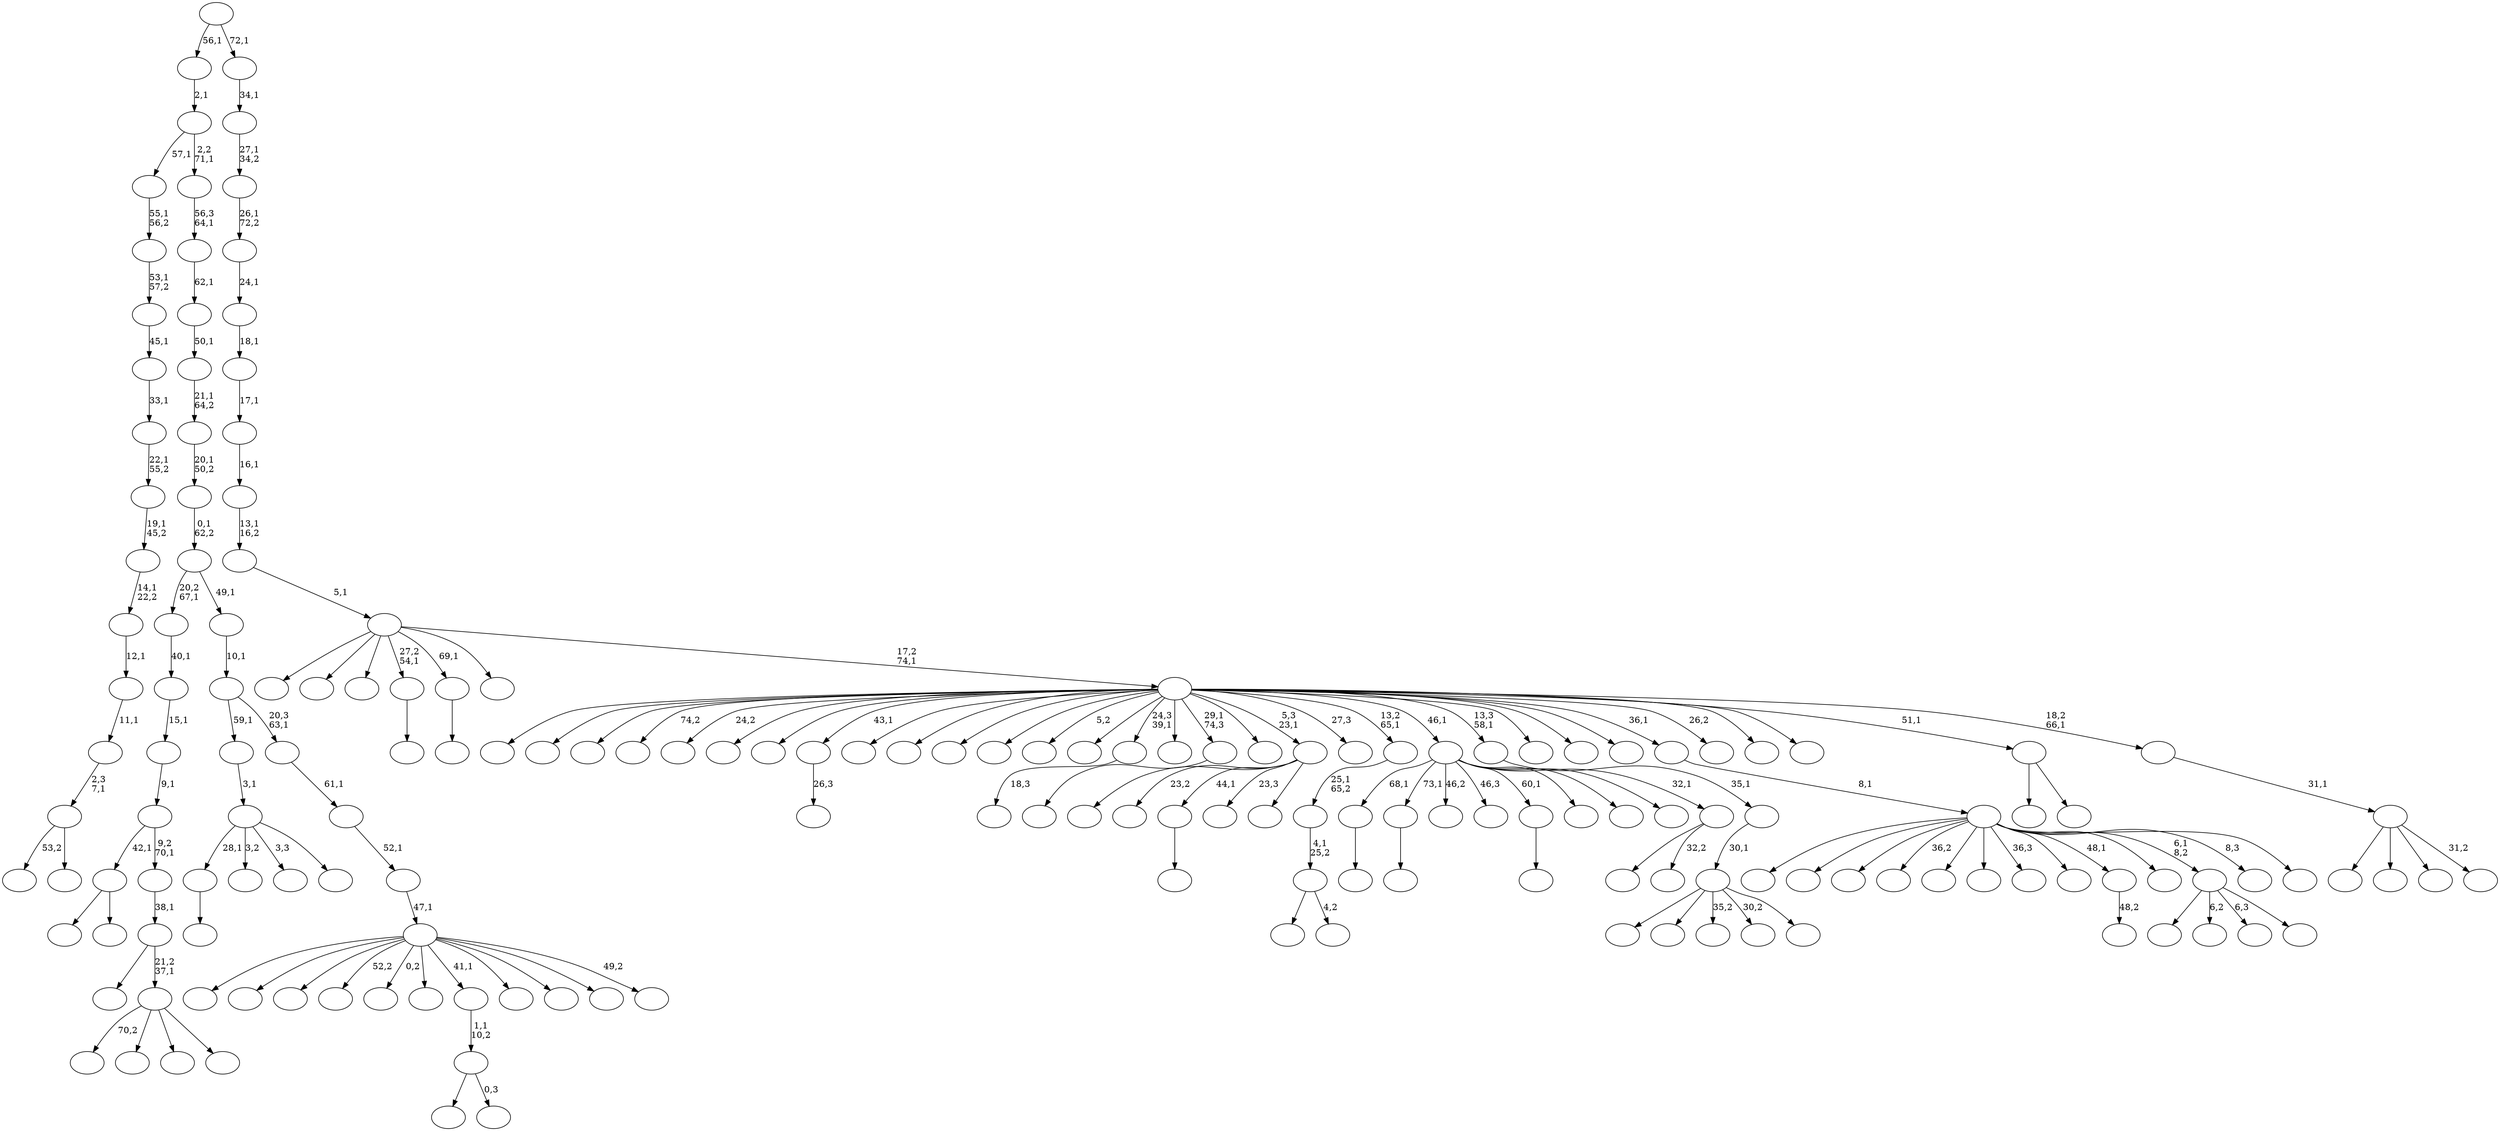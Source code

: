 digraph T {
	175 [label=""]
	174 [label=""]
	173 [label=""]
	172 [label=""]
	171 [label=""]
	170 [label=""]
	169 [label=""]
	168 [label=""]
	167 [label=""]
	166 [label=""]
	165 [label=""]
	164 [label=""]
	163 [label=""]
	162 [label=""]
	161 [label=""]
	160 [label=""]
	159 [label=""]
	158 [label=""]
	157 [label=""]
	156 [label=""]
	155 [label=""]
	154 [label=""]
	153 [label=""]
	152 [label=""]
	151 [label=""]
	150 [label=""]
	149 [label=""]
	148 [label=""]
	147 [label=""]
	146 [label=""]
	145 [label=""]
	144 [label=""]
	143 [label=""]
	142 [label=""]
	141 [label=""]
	140 [label=""]
	139 [label=""]
	138 [label=""]
	137 [label=""]
	136 [label=""]
	135 [label=""]
	134 [label=""]
	133 [label=""]
	132 [label=""]
	131 [label=""]
	130 [label=""]
	129 [label=""]
	128 [label=""]
	127 [label=""]
	126 [label=""]
	125 [label=""]
	124 [label=""]
	123 [label=""]
	122 [label=""]
	121 [label=""]
	120 [label=""]
	119 [label=""]
	118 [label=""]
	117 [label=""]
	116 [label=""]
	115 [label=""]
	114 [label=""]
	113 [label=""]
	112 [label=""]
	111 [label=""]
	110 [label=""]
	109 [label=""]
	108 [label=""]
	107 [label=""]
	106 [label=""]
	105 [label=""]
	104 [label=""]
	103 [label=""]
	102 [label=""]
	101 [label=""]
	100 [label=""]
	99 [label=""]
	98 [label=""]
	97 [label=""]
	96 [label=""]
	95 [label=""]
	94 [label=""]
	93 [label=""]
	92 [label=""]
	91 [label=""]
	90 [label=""]
	89 [label=""]
	88 [label=""]
	87 [label=""]
	86 [label=""]
	85 [label=""]
	84 [label=""]
	83 [label=""]
	82 [label=""]
	81 [label=""]
	80 [label=""]
	79 [label=""]
	78 [label=""]
	77 [label=""]
	76 [label=""]
	75 [label=""]
	74 [label=""]
	73 [label=""]
	72 [label=""]
	71 [label=""]
	70 [label=""]
	69 [label=""]
	68 [label=""]
	67 [label=""]
	66 [label=""]
	65 [label=""]
	64 [label=""]
	63 [label=""]
	62 [label=""]
	61 [label=""]
	60 [label=""]
	59 [label=""]
	58 [label=""]
	57 [label=""]
	56 [label=""]
	55 [label=""]
	54 [label=""]
	53 [label=""]
	52 [label=""]
	51 [label=""]
	50 [label=""]
	49 [label=""]
	48 [label=""]
	47 [label=""]
	46 [label=""]
	45 [label=""]
	44 [label=""]
	43 [label=""]
	42 [label=""]
	41 [label=""]
	40 [label=""]
	39 [label=""]
	38 [label=""]
	37 [label=""]
	36 [label=""]
	35 [label=""]
	34 [label=""]
	33 [label=""]
	32 [label=""]
	31 [label=""]
	30 [label=""]
	29 [label=""]
	28 [label=""]
	27 [label=""]
	26 [label=""]
	25 [label=""]
	24 [label=""]
	23 [label=""]
	22 [label=""]
	21 [label=""]
	20 [label=""]
	19 [label=""]
	18 [label=""]
	17 [label=""]
	16 [label=""]
	15 [label=""]
	14 [label=""]
	13 [label=""]
	12 [label=""]
	11 [label=""]
	10 [label=""]
	9 [label=""]
	8 [label=""]
	7 [label=""]
	6 [label=""]
	5 [label=""]
	4 [label=""]
	3 [label=""]
	2 [label=""]
	1 [label=""]
	0 [label=""]
	170 -> 171 [label=""]
	166 -> 175 [label=""]
	166 -> 167 [label=""]
	160 -> 161 [label=""]
	153 -> 154 [label="26,3"]
	144 -> 145 [label=""]
	139 -> 168 [label="53,2"]
	139 -> 140 [label=""]
	138 -> 139 [label="2,3\n7,1"]
	137 -> 138 [label="11,1"]
	136 -> 137 [label="12,1"]
	135 -> 136 [label="14,1\n22,2"]
	134 -> 135 [label="19,1\n45,2"]
	133 -> 134 [label="22,1\n55,2"]
	132 -> 133 [label="33,1"]
	131 -> 132 [label="45,1"]
	130 -> 131 [label="53,1\n57,2"]
	129 -> 130 [label="55,1\n56,2"]
	118 -> 119 [label=""]
	110 -> 111 [label=""]
	103 -> 104 [label="18,3"]
	99 -> 100 [label=""]
	97 -> 98 [label="48,2"]
	90 -> 91 [label=""]
	87 -> 88 [label=""]
	84 -> 127 [label=""]
	84 -> 85 [label="0,3"]
	83 -> 84 [label="1,1\n10,2"]
	78 -> 170 [label="28,1"]
	78 -> 169 [label="3,2"]
	78 -> 102 [label="3,3"]
	78 -> 79 [label=""]
	77 -> 78 [label="3,1"]
	71 -> 124 [label=""]
	71 -> 80 [label="6,2"]
	71 -> 73 [label="6,3"]
	71 -> 72 [label=""]
	69 -> 162 [label=""]
	69 -> 114 [label="23,2"]
	69 -> 90 [label="44,1"]
	69 -> 76 [label="23,3"]
	69 -> 70 [label=""]
	65 -> 163 [label=""]
	65 -> 66 [label="4,2"]
	64 -> 65 [label="4,1\n25,2"]
	63 -> 64 [label="25,1\n65,2"]
	61 -> 125 [label=""]
	61 -> 62 [label="32,2"]
	60 -> 160 [label="68,1"]
	60 -> 144 [label="73,1"]
	60 -> 116 [label="46,2"]
	60 -> 108 [label="46,3"]
	60 -> 99 [label="60,1"]
	60 -> 95 [label=""]
	60 -> 92 [label=""]
	60 -> 74 [label=""]
	60 -> 61 [label="32,1"]
	57 -> 174 [label=""]
	57 -> 128 [label=""]
	57 -> 115 [label="35,2"]
	57 -> 93 [label="30,2"]
	57 -> 58 [label=""]
	56 -> 57 [label="30,1"]
	55 -> 56 [label="35,1"]
	46 -> 122 [label="70,2"]
	46 -> 94 [label=""]
	46 -> 59 [label=""]
	46 -> 47 [label=""]
	45 -> 165 [label=""]
	45 -> 46 [label="21,2\n37,1"]
	44 -> 45 [label="38,1"]
	43 -> 166 [label="42,1"]
	43 -> 44 [label="9,2\n70,1"]
	42 -> 43 [label="9,1"]
	41 -> 42 [label="15,1"]
	40 -> 41 [label="40,1"]
	38 -> 149 [label=""]
	38 -> 148 [label=""]
	38 -> 143 [label=""]
	38 -> 120 [label="52,2"]
	38 -> 89 [label="0,2"]
	38 -> 86 [label=""]
	38 -> 83 [label="41,1"]
	38 -> 81 [label=""]
	38 -> 52 [label=""]
	38 -> 50 [label=""]
	38 -> 39 [label="49,2"]
	37 -> 38 [label="47,1"]
	36 -> 37 [label="52,1"]
	35 -> 36 [label="61,1"]
	34 -> 77 [label="59,1"]
	34 -> 35 [label="20,3\n63,1"]
	33 -> 34 [label="10,1"]
	32 -> 40 [label="20,2\n67,1"]
	32 -> 33 [label="49,1"]
	31 -> 32 [label="0,1\n62,2"]
	30 -> 31 [label="20,1\n50,2"]
	29 -> 30 [label="21,1\n64,2"]
	28 -> 29 [label="50,1"]
	27 -> 28 [label="62,1"]
	26 -> 27 [label="56,3\n64,1"]
	25 -> 129 [label="57,1"]
	25 -> 26 [label="2,2\n71,1"]
	24 -> 25 [label="2,1"]
	21 -> 156 [label=""]
	21 -> 150 [label=""]
	21 -> 146 [label=""]
	21 -> 126 [label="36,2"]
	21 -> 121 [label=""]
	21 -> 117 [label=""]
	21 -> 112 [label="36,3"]
	21 -> 105 [label=""]
	21 -> 97 [label="48,1"]
	21 -> 75 [label=""]
	21 -> 71 [label="6,1\n8,2"]
	21 -> 51 [label="8,3"]
	21 -> 22 [label=""]
	20 -> 21 [label="8,1"]
	15 -> 48 [label=""]
	15 -> 16 [label=""]
	13 -> 113 [label=""]
	13 -> 67 [label=""]
	13 -> 53 [label=""]
	13 -> 14 [label="31,2"]
	12 -> 13 [label="31,1"]
	11 -> 173 [label=""]
	11 -> 172 [label=""]
	11 -> 164 [label=""]
	11 -> 159 [label="74,2"]
	11 -> 158 [label="24,2"]
	11 -> 157 [label=""]
	11 -> 155 [label=""]
	11 -> 153 [label="43,1"]
	11 -> 147 [label=""]
	11 -> 142 [label=""]
	11 -> 123 [label=""]
	11 -> 109 [label=""]
	11 -> 107 [label="5,2"]
	11 -> 106 [label=""]
	11 -> 103 [label="24,3\n39,1"]
	11 -> 96 [label=""]
	11 -> 87 [label="29,1\n74,3"]
	11 -> 82 [label=""]
	11 -> 69 [label="5,3\n23,1"]
	11 -> 68 [label="27,3"]
	11 -> 63 [label="13,2\n65,1"]
	11 -> 60 [label="46,1"]
	11 -> 55 [label="13,3\n58,1"]
	11 -> 54 [label=""]
	11 -> 49 [label=""]
	11 -> 23 [label=""]
	11 -> 20 [label="36,1"]
	11 -> 19 [label="26,2"]
	11 -> 18 [label=""]
	11 -> 17 [label=""]
	11 -> 15 [label="51,1"]
	11 -> 12 [label="18,2\n66,1"]
	10 -> 152 [label=""]
	10 -> 151 [label=""]
	10 -> 141 [label=""]
	10 -> 118 [label="27,2\n54,1"]
	10 -> 110 [label="69,1"]
	10 -> 101 [label=""]
	10 -> 11 [label="17,2\n74,1"]
	9 -> 10 [label="5,1"]
	8 -> 9 [label="13,1\n16,2"]
	7 -> 8 [label="16,1"]
	6 -> 7 [label="17,1"]
	5 -> 6 [label="18,1"]
	4 -> 5 [label="24,1"]
	3 -> 4 [label="26,1\n72,2"]
	2 -> 3 [label="27,1\n34,2"]
	1 -> 2 [label="34,1"]
	0 -> 24 [label="56,1"]
	0 -> 1 [label="72,1"]
}
